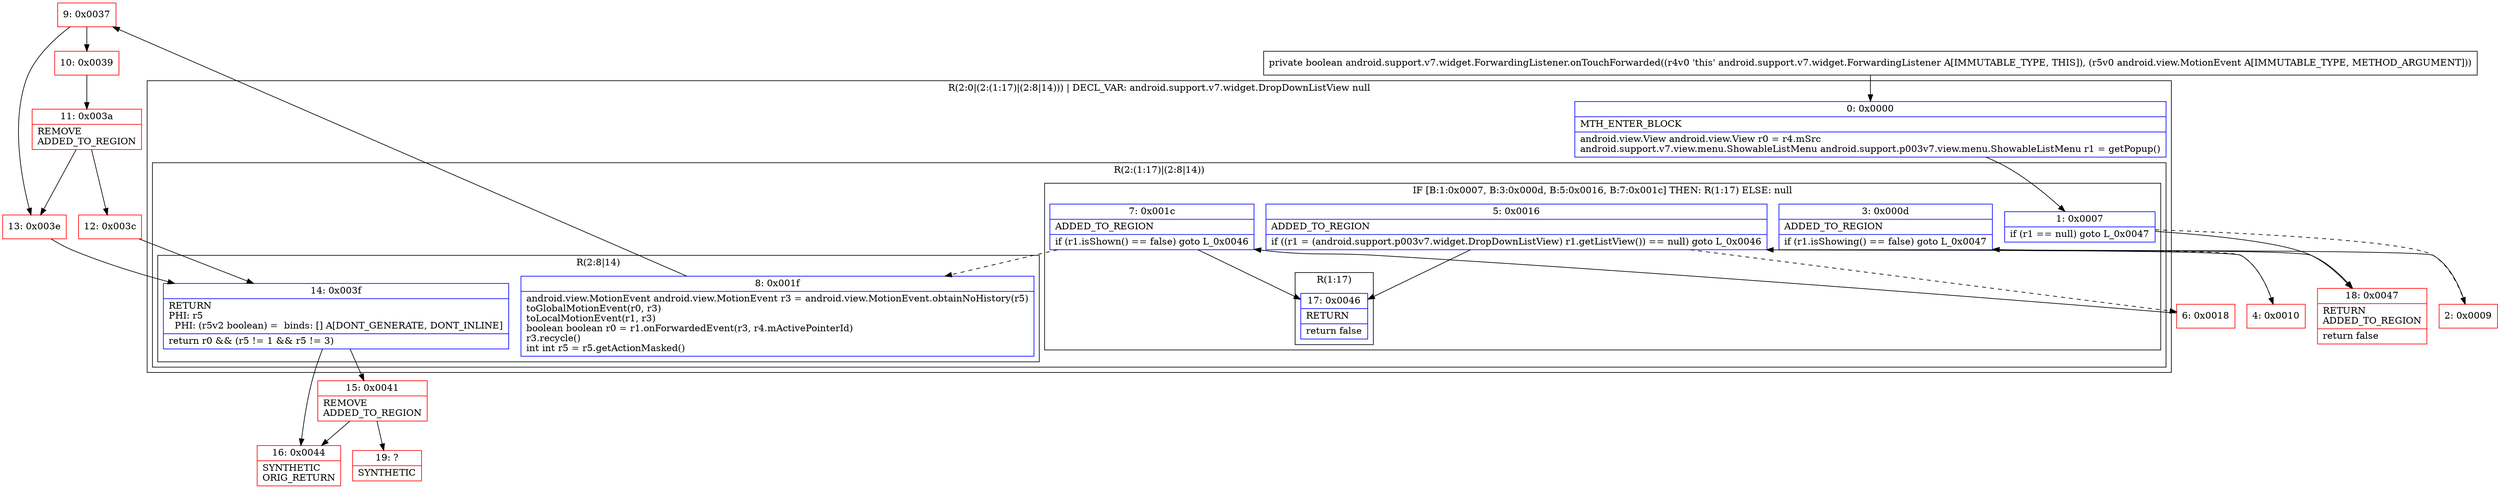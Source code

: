 digraph "CFG forandroid.support.v7.widget.ForwardingListener.onTouchForwarded(Landroid\/view\/MotionEvent;)Z" {
subgraph cluster_Region_1880914416 {
label = "R(2:0|(2:(1:17)|(2:8|14))) | DECL_VAR: android.support.v7.widget.DropDownListView null\l";
node [shape=record,color=blue];
Node_0 [shape=record,label="{0\:\ 0x0000|MTH_ENTER_BLOCK\l|android.view.View android.view.View r0 = r4.mSrc\landroid.support.v7.view.menu.ShowableListMenu android.support.p003v7.view.menu.ShowableListMenu r1 = getPopup()\l}"];
subgraph cluster_Region_1197954524 {
label = "R(2:(1:17)|(2:8|14))";
node [shape=record,color=blue];
subgraph cluster_IfRegion_12312315 {
label = "IF [B:1:0x0007, B:3:0x000d, B:5:0x0016, B:7:0x001c] THEN: R(1:17) ELSE: null";
node [shape=record,color=blue];
Node_1 [shape=record,label="{1\:\ 0x0007|if (r1 == null) goto L_0x0047\l}"];
Node_3 [shape=record,label="{3\:\ 0x000d|ADDED_TO_REGION\l|if (r1.isShowing() == false) goto L_0x0047\l}"];
Node_5 [shape=record,label="{5\:\ 0x0016|ADDED_TO_REGION\l|if ((r1 = (android.support.p003v7.widget.DropDownListView) r1.getListView()) == null) goto L_0x0046\l}"];
Node_7 [shape=record,label="{7\:\ 0x001c|ADDED_TO_REGION\l|if (r1.isShown() == false) goto L_0x0046\l}"];
subgraph cluster_Region_1659446847 {
label = "R(1:17)";
node [shape=record,color=blue];
Node_17 [shape=record,label="{17\:\ 0x0046|RETURN\l|return false\l}"];
}
}
subgraph cluster_Region_2135066983 {
label = "R(2:8|14)";
node [shape=record,color=blue];
Node_8 [shape=record,label="{8\:\ 0x001f|android.view.MotionEvent android.view.MotionEvent r3 = android.view.MotionEvent.obtainNoHistory(r5)\ltoGlobalMotionEvent(r0, r3)\ltoLocalMotionEvent(r1, r3)\lboolean boolean r0 = r1.onForwardedEvent(r3, r4.mActivePointerId)\lr3.recycle()\lint int r5 = r5.getActionMasked()\l}"];
Node_14 [shape=record,label="{14\:\ 0x003f|RETURN\lPHI: r5 \l  PHI: (r5v2 boolean) =  binds: [] A[DONT_GENERATE, DONT_INLINE]\l|return r0 && (r5 != 1 && r5 != 3)\l}"];
}
}
}
Node_2 [shape=record,color=red,label="{2\:\ 0x0009}"];
Node_4 [shape=record,color=red,label="{4\:\ 0x0010}"];
Node_6 [shape=record,color=red,label="{6\:\ 0x0018}"];
Node_9 [shape=record,color=red,label="{9\:\ 0x0037}"];
Node_10 [shape=record,color=red,label="{10\:\ 0x0039}"];
Node_11 [shape=record,color=red,label="{11\:\ 0x003a|REMOVE\lADDED_TO_REGION\l}"];
Node_12 [shape=record,color=red,label="{12\:\ 0x003c}"];
Node_13 [shape=record,color=red,label="{13\:\ 0x003e}"];
Node_15 [shape=record,color=red,label="{15\:\ 0x0041|REMOVE\lADDED_TO_REGION\l}"];
Node_16 [shape=record,color=red,label="{16\:\ 0x0044|SYNTHETIC\lORIG_RETURN\l}"];
Node_18 [shape=record,color=red,label="{18\:\ 0x0047|RETURN\lADDED_TO_REGION\l|return false\l}"];
Node_19 [shape=record,color=red,label="{19\:\ ?|SYNTHETIC\l}"];
MethodNode[shape=record,label="{private boolean android.support.v7.widget.ForwardingListener.onTouchForwarded((r4v0 'this' android.support.v7.widget.ForwardingListener A[IMMUTABLE_TYPE, THIS]), (r5v0 android.view.MotionEvent A[IMMUTABLE_TYPE, METHOD_ARGUMENT])) }"];
MethodNode -> Node_0;
Node_0 -> Node_1;
Node_1 -> Node_2[style=dashed];
Node_1 -> Node_18;
Node_3 -> Node_4[style=dashed];
Node_3 -> Node_18;
Node_5 -> Node_6[style=dashed];
Node_5 -> Node_17;
Node_7 -> Node_8[style=dashed];
Node_7 -> Node_17;
Node_8 -> Node_9;
Node_14 -> Node_15;
Node_14 -> Node_16;
Node_2 -> Node_3;
Node_4 -> Node_5;
Node_6 -> Node_7;
Node_9 -> Node_10;
Node_9 -> Node_13;
Node_10 -> Node_11;
Node_11 -> Node_12;
Node_11 -> Node_13;
Node_12 -> Node_14;
Node_13 -> Node_14;
Node_15 -> Node_16;
Node_15 -> Node_19;
}

